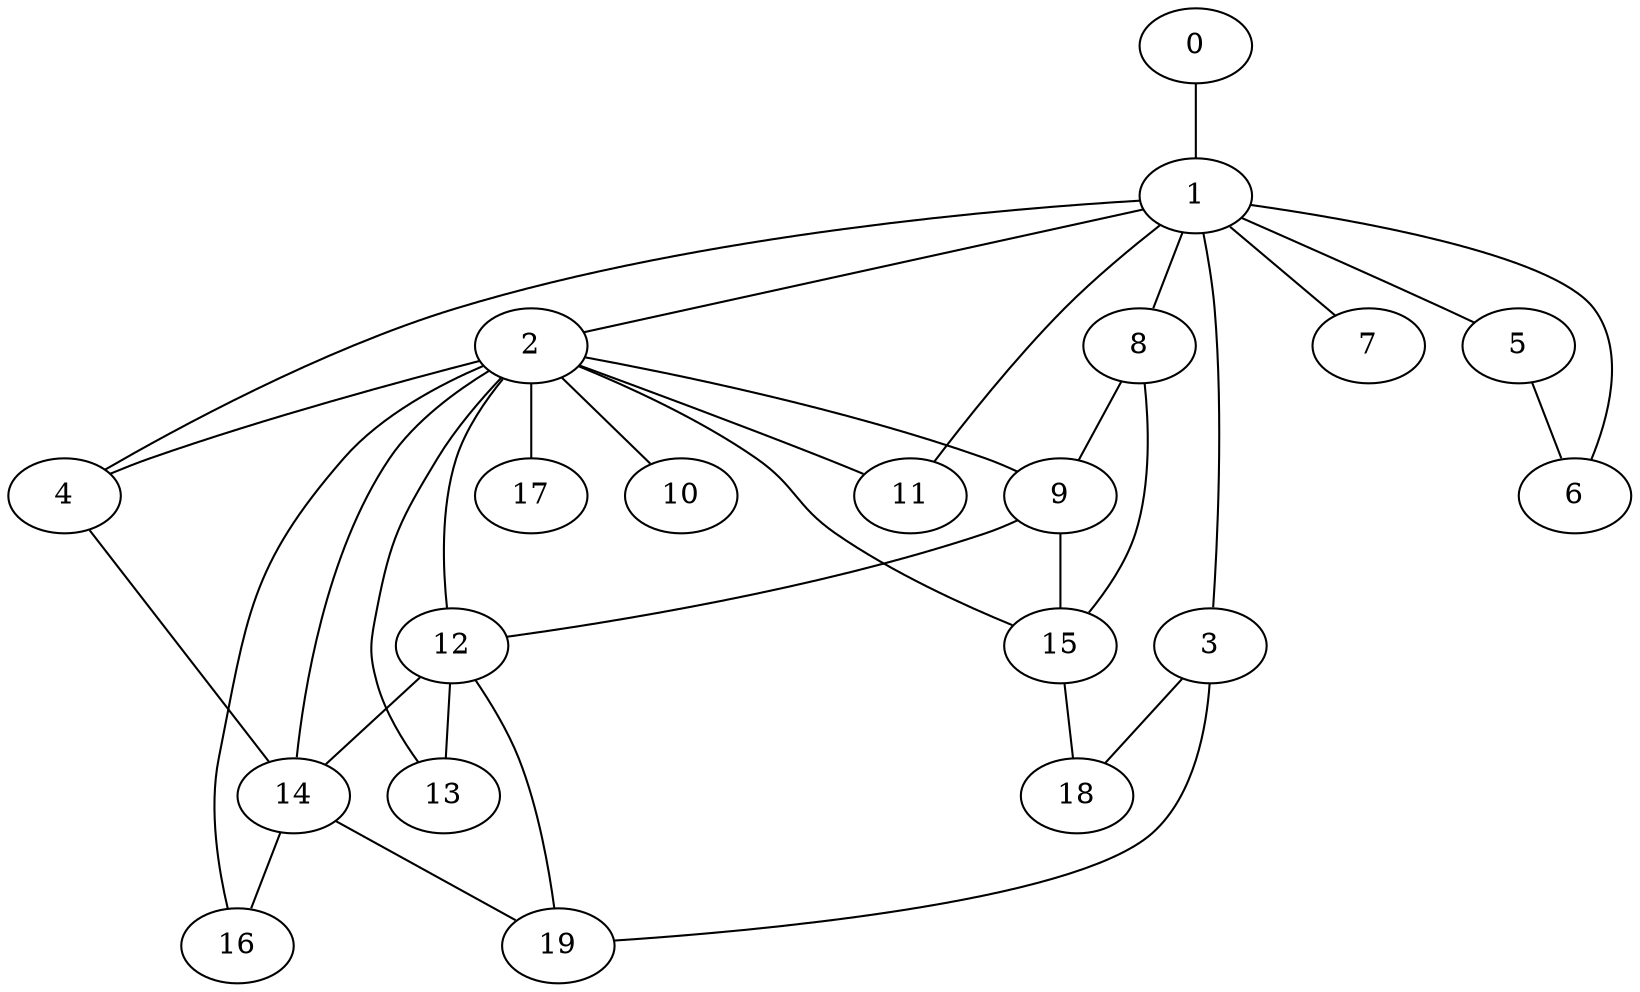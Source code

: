 graph graphname {0--1
1--2
1--3
1--4
1--5
1--6
1--7
1--8
1--11
2--4
2--9
2--10
2--11
2--12
2--13
2--14
2--15
2--16
2--17
3--18
3--19
4--14
5--6
8--9
8--15
9--12
9--15
12--13
12--14
12--19
14--16
14--19
15--18
}